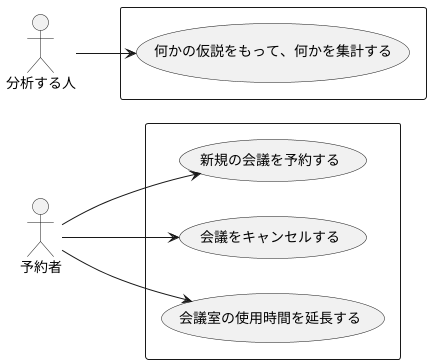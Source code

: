 @startuml
left to right direction

actor 予約者 as a1
actor 分析する人 as a2

rectangle {
    a1 --> (新規の会議を予約する)
    a1 --> (会議をキャンセルする)
    a1 --> (会議室の使用時間を延長する)
}

rectangle {
    a2 --> (何かの仮説をもって、何かを集計する)
}

@enduml